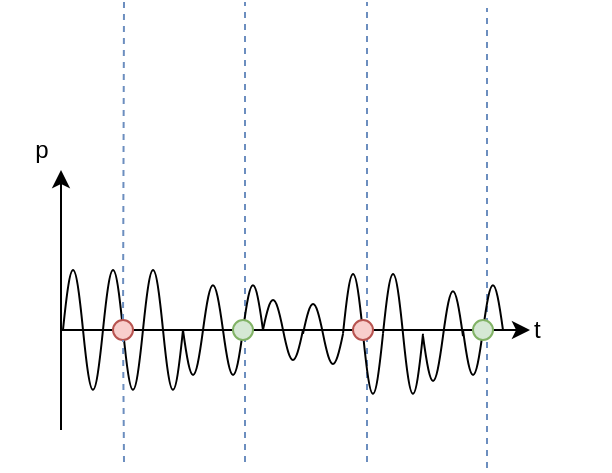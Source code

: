 <mxfile version="13.7.3" type="device"><diagram id="D77LuIMrIVXQT6xDRtMw" name="Seite-1"><mxGraphModel dx="447" dy="331" grid="1" gridSize="10" guides="1" tooltips="1" connect="1" arrows="1" fold="1" page="1" pageScale="1" pageWidth="827" pageHeight="1169" math="0" shadow="0"><root><mxCell id="0"/><mxCell id="1" parent="0"/><mxCell id="VUYUtJDrXkThxqOl_nh--1" value="" style="endArrow=classic;html=1;" parent="1" edge="1"><mxGeometry width="50" height="50" relative="1" as="geometry"><mxPoint x="85.5" y="250" as="sourcePoint"/><mxPoint x="320" y="250" as="targetPoint"/></mxGeometry></mxCell><mxCell id="VUYUtJDrXkThxqOl_nh--2" value="" style="endArrow=classic;html=1;" parent="1" edge="1"><mxGeometry width="50" height="50" relative="1" as="geometry"><mxPoint x="85.5" y="300" as="sourcePoint"/><mxPoint x="85.5" y="170" as="targetPoint"/></mxGeometry></mxCell><mxCell id="VUYUtJDrXkThxqOl_nh--3" value="p" style="text;html=1;strokeColor=none;fillColor=none;align=center;verticalAlign=middle;whiteSpace=wrap;rounded=0;" parent="1" vertex="1"><mxGeometry x="55.5" y="150" width="40" height="20" as="geometry"/></mxCell><mxCell id="VUYUtJDrXkThxqOl_nh--4" value="t" style="text;html=1;strokeColor=none;fillColor=none;align=left;verticalAlign=middle;whiteSpace=wrap;rounded=0;" parent="1" vertex="1"><mxGeometry x="320" y="240" width="40" height="20" as="geometry"/></mxCell><mxCell id="VUYUtJDrXkThxqOl_nh--11" value="" style="pointerEvents=1;verticalLabelPosition=bottom;shadow=0;dashed=0;align=center;html=1;verticalAlign=top;shape=mxgraph.electrical.waveforms.sine_wave;" parent="1" vertex="1"><mxGeometry x="106.5" y="210" width="20" height="80" as="geometry"/></mxCell><mxCell id="VUYUtJDrXkThxqOl_nh--12" value="" style="pointerEvents=1;verticalLabelPosition=bottom;shadow=0;dashed=0;align=center;html=1;verticalAlign=top;shape=mxgraph.electrical.waveforms.sine_wave;" parent="1" vertex="1"><mxGeometry x="86.5" y="210" width="20" height="80" as="geometry"/></mxCell><mxCell id="VUYUtJDrXkThxqOl_nh--13" value="" style="pointerEvents=1;verticalLabelPosition=bottom;shadow=0;dashed=0;align=center;html=1;verticalAlign=top;shape=mxgraph.electrical.waveforms.sine_wave;" parent="1" vertex="1"><mxGeometry x="126.5" y="210" width="20" height="80" as="geometry"/></mxCell><mxCell id="VUYUtJDrXkThxqOl_nh--50" value="" style="endArrow=none;dashed=1;html=1;fillColor=#dae8fc;strokeColor=#6c8ebf;" parent="1" edge="1"><mxGeometry width="50" height="50" relative="1" as="geometry"><mxPoint x="177.5" y="316" as="sourcePoint"/><mxPoint x="177.5" y="86" as="targetPoint"/></mxGeometry></mxCell><mxCell id="VUYUtJDrXkThxqOl_nh--51" value="" style="endArrow=none;dashed=1;html=1;fillColor=#dae8fc;strokeColor=#6c8ebf;" parent="1" edge="1"><mxGeometry width="50" height="50" relative="1" as="geometry"><mxPoint x="238.5" y="316" as="sourcePoint"/><mxPoint x="238.5" y="86" as="targetPoint"/></mxGeometry></mxCell><mxCell id="VUYUtJDrXkThxqOl_nh--52" value="" style="endArrow=none;dashed=1;html=1;fillColor=#dae8fc;strokeColor=#6c8ebf;" parent="1" edge="1" source="_ufQsHvO7GCTleAUZ3og-16"><mxGeometry width="50" height="50" relative="1" as="geometry"><mxPoint x="117" y="316" as="sourcePoint"/><mxPoint x="117" y="86" as="targetPoint"/></mxGeometry></mxCell><mxCell id="VUYUtJDrXkThxqOl_nh--54" value="" style="endArrow=none;dashed=1;html=1;fillColor=#dae8fc;strokeColor=#6c8ebf;" parent="1" edge="1"><mxGeometry width="50" height="50" relative="1" as="geometry"><mxPoint x="298.5" y="319" as="sourcePoint"/><mxPoint x="298.5" y="89" as="targetPoint"/></mxGeometry></mxCell><mxCell id="_ufQsHvO7GCTleAUZ3og-1" value="" style="pointerEvents=1;verticalLabelPosition=bottom;shadow=0;dashed=0;align=center;html=1;verticalAlign=top;shape=mxgraph.electrical.waveforms.sine_wave;flipV=1;" vertex="1" parent="1"><mxGeometry x="146.5" y="220" width="20" height="60" as="geometry"/></mxCell><mxCell id="_ufQsHvO7GCTleAUZ3og-2" value="" style="pointerEvents=1;verticalLabelPosition=bottom;shadow=0;dashed=0;align=center;html=1;verticalAlign=top;shape=mxgraph.electrical.waveforms.sine_wave;flipV=1;" vertex="1" parent="1"><mxGeometry x="166.5" y="220" width="20" height="60" as="geometry"/></mxCell><mxCell id="_ufQsHvO7GCTleAUZ3og-6" value="" style="pointerEvents=1;verticalLabelPosition=bottom;shadow=0;dashed=0;align=center;html=1;verticalAlign=top;shape=mxgraph.electrical.waveforms.sine_wave;" vertex="1" parent="1"><mxGeometry x="186.5" y="230" width="20" height="40" as="geometry"/></mxCell><mxCell id="_ufQsHvO7GCTleAUZ3og-10" value="" style="pointerEvents=1;verticalLabelPosition=bottom;shadow=0;dashed=0;align=center;html=1;verticalAlign=top;shape=mxgraph.electrical.waveforms.sine_wave;" vertex="1" parent="1"><mxGeometry x="206.5" y="232" width="20" height="40" as="geometry"/></mxCell><mxCell id="_ufQsHvO7GCTleAUZ3og-11" value="" style="pointerEvents=1;verticalLabelPosition=bottom;shadow=0;dashed=0;align=center;html=1;verticalAlign=top;shape=mxgraph.electrical.waveforms.sine_wave;" vertex="1" parent="1"><mxGeometry x="226.5" y="212" width="20" height="80" as="geometry"/></mxCell><mxCell id="_ufQsHvO7GCTleAUZ3og-12" value="" style="pointerEvents=1;verticalLabelPosition=bottom;shadow=0;dashed=0;align=center;html=1;verticalAlign=top;shape=mxgraph.electrical.waveforms.sine_wave;" vertex="1" parent="1"><mxGeometry x="246.5" y="212" width="20" height="80" as="geometry"/></mxCell><mxCell id="_ufQsHvO7GCTleAUZ3og-13" value="" style="pointerEvents=1;verticalLabelPosition=bottom;shadow=0;dashed=0;align=center;html=1;verticalAlign=top;shape=mxgraph.electrical.waveforms.sine_wave;flipV=1;" vertex="1" parent="1"><mxGeometry x="266.5" y="223" width="20" height="60" as="geometry"/></mxCell><mxCell id="_ufQsHvO7GCTleAUZ3og-14" value="" style="pointerEvents=1;verticalLabelPosition=bottom;shadow=0;dashed=0;align=center;html=1;verticalAlign=top;shape=mxgraph.electrical.waveforms.sine_wave;flipV=1;" vertex="1" parent="1"><mxGeometry x="286.5" y="220" width="20" height="60" as="geometry"/></mxCell><mxCell id="_ufQsHvO7GCTleAUZ3og-16" value="" style="ellipse;whiteSpace=wrap;html=1;aspect=fixed;fillColor=#f8cecc;align=right;strokeColor=#b85450;" vertex="1" parent="1"><mxGeometry x="111.5" y="245" width="10" height="10" as="geometry"/></mxCell><mxCell id="_ufQsHvO7GCTleAUZ3og-20" value="" style="endArrow=none;dashed=1;html=1;fillColor=#dae8fc;strokeColor=#6c8ebf;" edge="1" parent="1" target="_ufQsHvO7GCTleAUZ3og-16"><mxGeometry width="50" height="50" relative="1" as="geometry"><mxPoint x="117" y="316" as="sourcePoint"/><mxPoint x="117" y="86" as="targetPoint"/></mxGeometry></mxCell><mxCell id="_ufQsHvO7GCTleAUZ3og-21" value="" style="ellipse;whiteSpace=wrap;html=1;aspect=fixed;fillColor=#d5e8d4;align=right;strokeColor=#82b366;" vertex="1" parent="1"><mxGeometry x="171.5" y="245" width="10" height="10" as="geometry"/></mxCell><mxCell id="_ufQsHvO7GCTleAUZ3og-22" value="" style="ellipse;whiteSpace=wrap;html=1;aspect=fixed;fillColor=#f8cecc;align=right;strokeColor=#b85450;" vertex="1" parent="1"><mxGeometry x="231.5" y="245" width="10" height="10" as="geometry"/></mxCell><mxCell id="_ufQsHvO7GCTleAUZ3og-23" value="" style="ellipse;whiteSpace=wrap;html=1;aspect=fixed;fillColor=#d5e8d4;align=right;strokeColor=#82b366;" vertex="1" parent="1"><mxGeometry x="291.5" y="245" width="10" height="10" as="geometry"/></mxCell></root></mxGraphModel></diagram></mxfile>